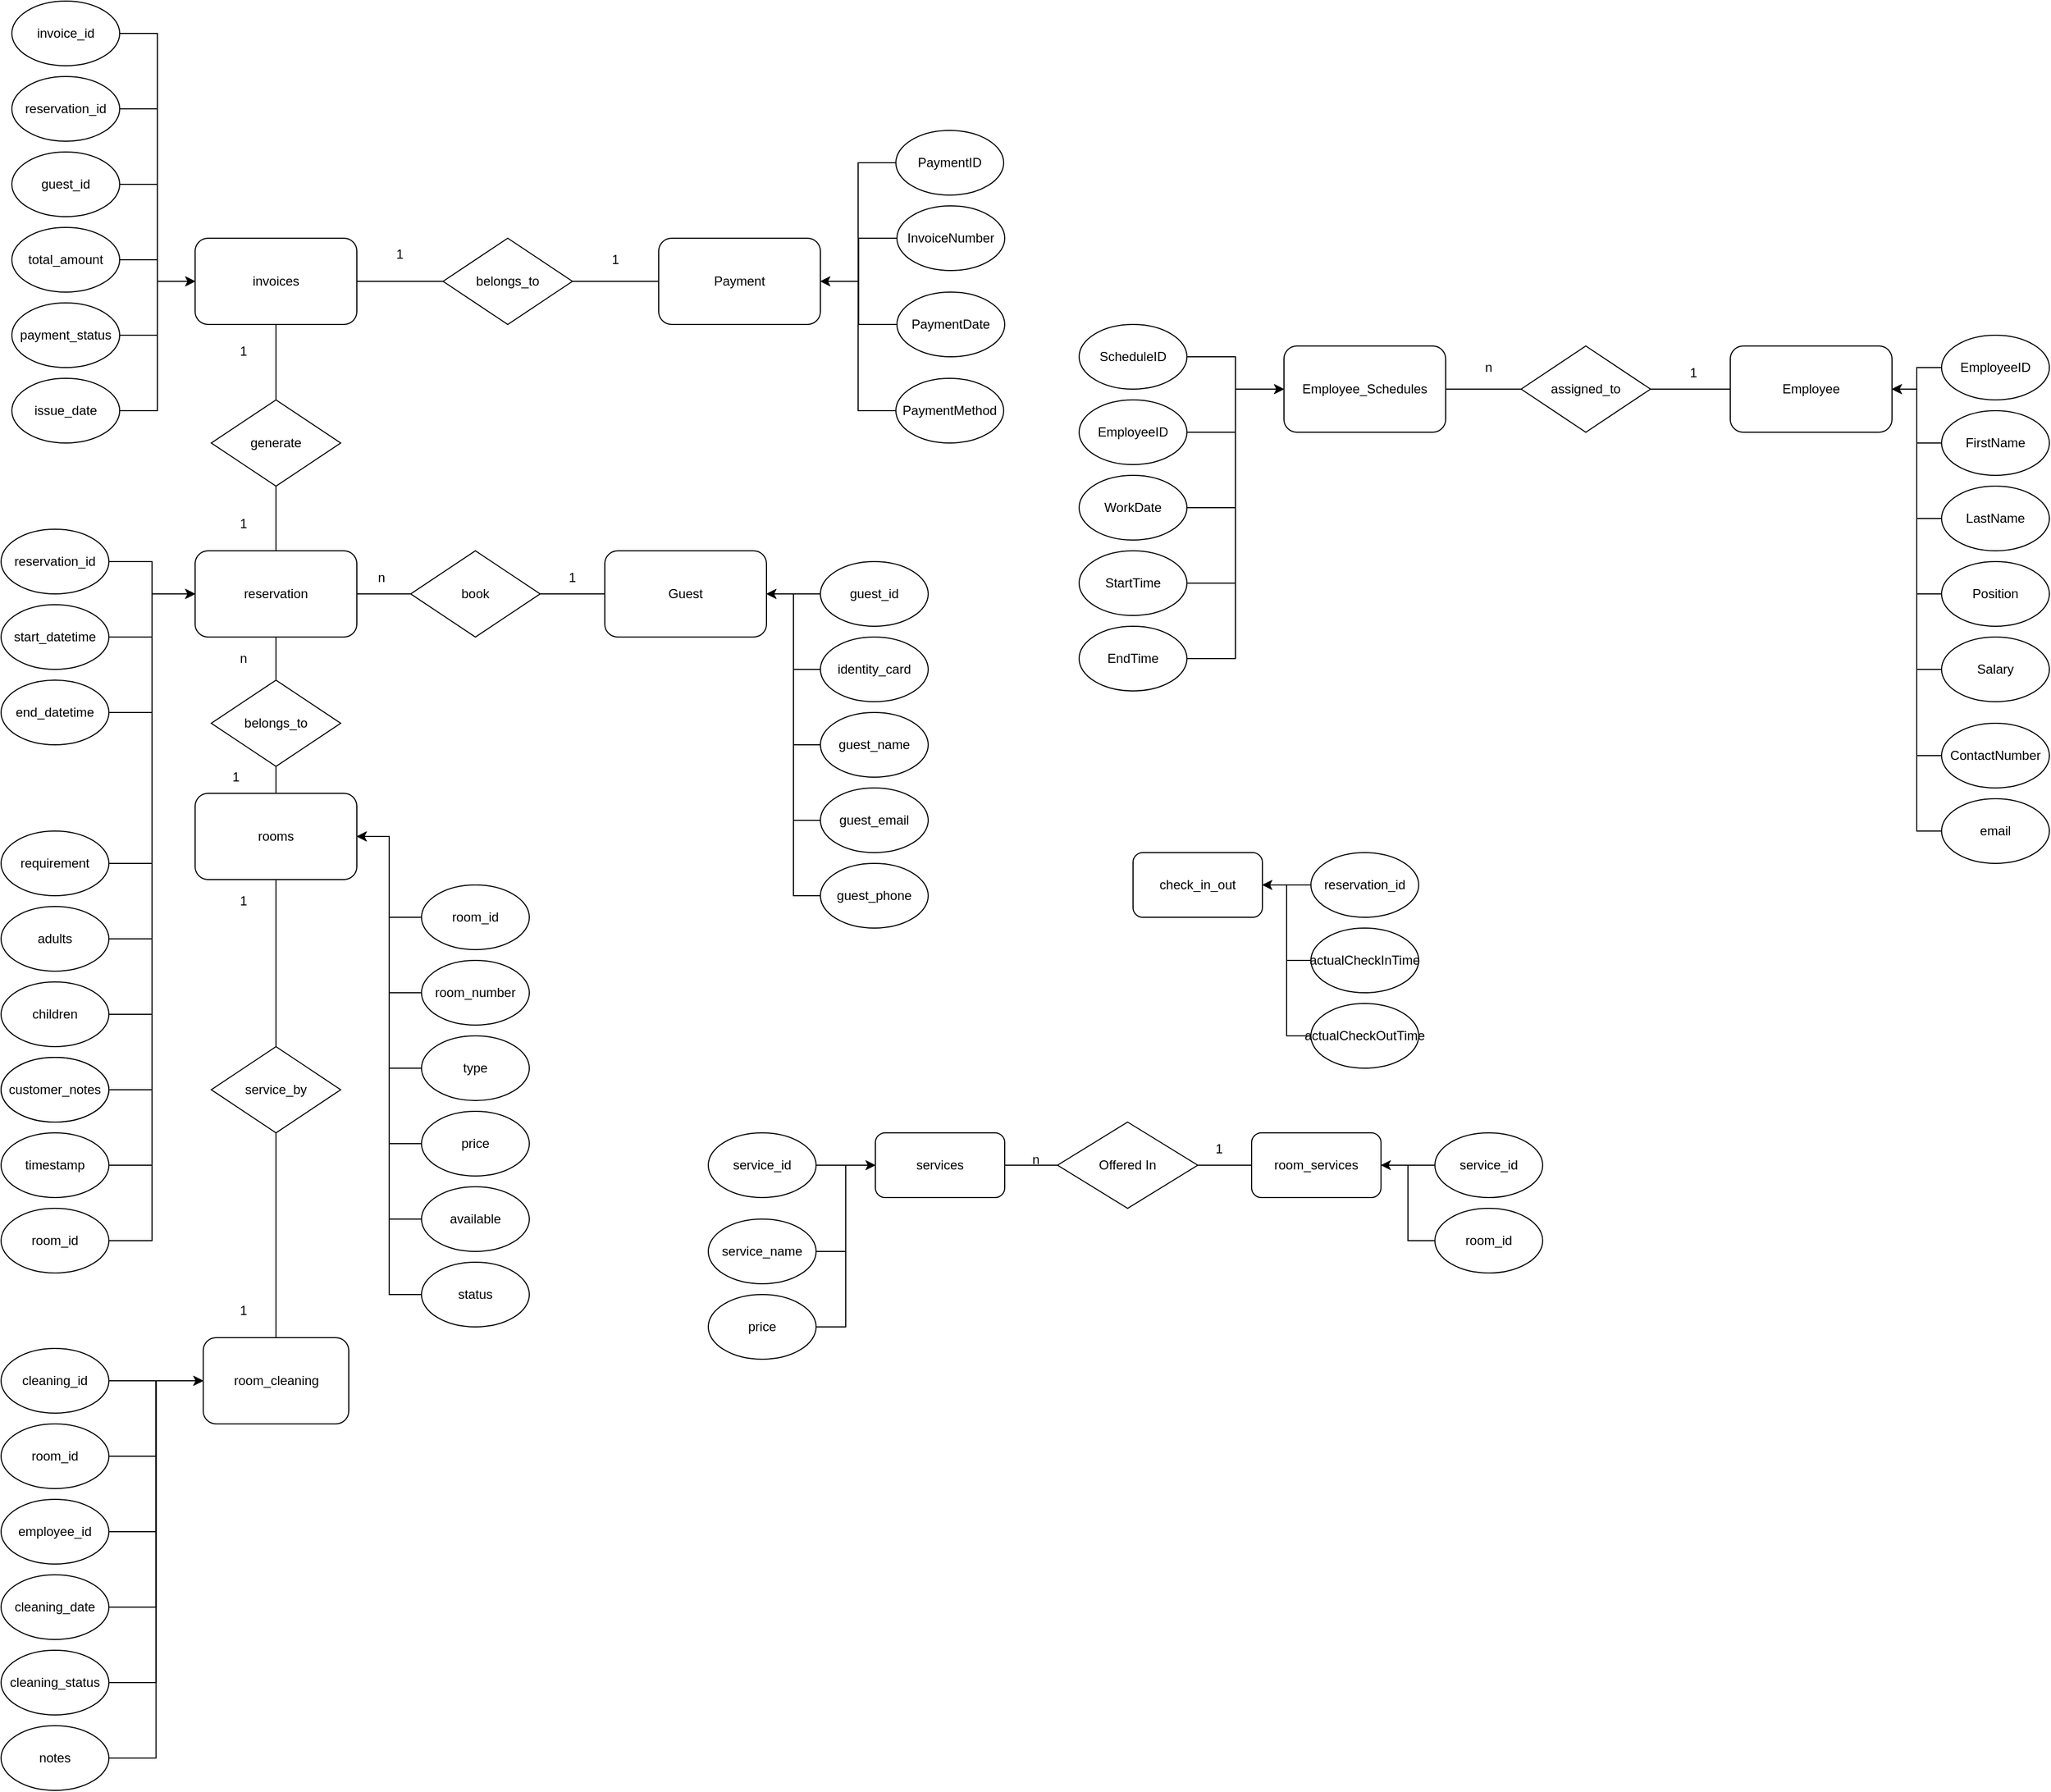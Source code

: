 <mxfile version="21.3.7" type="github">
  <diagram name="第 1 页" id="PDFTyF6WWpx5q8OWHohu">
    <mxGraphModel dx="1594" dy="1916" grid="1" gridSize="10" guides="1" tooltips="1" connect="1" arrows="1" fold="1" page="1" pageScale="1" pageWidth="827" pageHeight="1169" math="0" shadow="0">
      <root>
        <mxCell id="0" />
        <mxCell id="1" parent="0" />
        <mxCell id="RXHQ1XSv25AkQ3Qk1fcs-1" value="reservation" style="rounded=1;whiteSpace=wrap;html=1;" parent="1" vertex="1">
          <mxGeometry x="230" y="280" width="150" height="80" as="geometry" />
        </mxCell>
        <mxCell id="YuRVg5OCgSCOBWCLDBt9-1" style="edgeStyle=orthogonalEdgeStyle;rounded=0;orthogonalLoop=1;jettySize=auto;html=1;entryX=0;entryY=0.5;entryDx=0;entryDy=0;" parent="1" source="RXHQ1XSv25AkQ3Qk1fcs-2" target="RXHQ1XSv25AkQ3Qk1fcs-1" edge="1">
          <mxGeometry relative="1" as="geometry" />
        </mxCell>
        <mxCell id="RXHQ1XSv25AkQ3Qk1fcs-2" value="reservation_id" style="ellipse;whiteSpace=wrap;html=1;" parent="1" vertex="1">
          <mxGeometry x="50" y="260" width="100" height="60" as="geometry" />
        </mxCell>
        <mxCell id="YuRVg5OCgSCOBWCLDBt9-2" style="edgeStyle=orthogonalEdgeStyle;rounded=0;orthogonalLoop=1;jettySize=auto;html=1;entryX=0;entryY=0.5;entryDx=0;entryDy=0;" parent="1" source="RXHQ1XSv25AkQ3Qk1fcs-3" target="RXHQ1XSv25AkQ3Qk1fcs-1" edge="1">
          <mxGeometry relative="1" as="geometry" />
        </mxCell>
        <mxCell id="RXHQ1XSv25AkQ3Qk1fcs-3" value="start_datetime" style="ellipse;whiteSpace=wrap;html=1;" parent="1" vertex="1">
          <mxGeometry x="50" y="330" width="100" height="60" as="geometry" />
        </mxCell>
        <mxCell id="YuRVg5OCgSCOBWCLDBt9-3" style="edgeStyle=orthogonalEdgeStyle;rounded=0;orthogonalLoop=1;jettySize=auto;html=1;entryX=0;entryY=0.5;entryDx=0;entryDy=0;" parent="1" source="RXHQ1XSv25AkQ3Qk1fcs-4" target="RXHQ1XSv25AkQ3Qk1fcs-1" edge="1">
          <mxGeometry relative="1" as="geometry" />
        </mxCell>
        <mxCell id="RXHQ1XSv25AkQ3Qk1fcs-4" value="end_datetime" style="ellipse;whiteSpace=wrap;html=1;" parent="1" vertex="1">
          <mxGeometry x="50" y="400" width="100" height="60" as="geometry" />
        </mxCell>
        <mxCell id="YuRVg5OCgSCOBWCLDBt9-5" style="edgeStyle=orthogonalEdgeStyle;rounded=0;orthogonalLoop=1;jettySize=auto;html=1;entryX=0;entryY=0.5;entryDx=0;entryDy=0;" parent="1" source="RXHQ1XSv25AkQ3Qk1fcs-6" target="RXHQ1XSv25AkQ3Qk1fcs-1" edge="1">
          <mxGeometry relative="1" as="geometry" />
        </mxCell>
        <mxCell id="RXHQ1XSv25AkQ3Qk1fcs-6" value="requirement" style="ellipse;whiteSpace=wrap;html=1;" parent="1" vertex="1">
          <mxGeometry x="50" y="540" width="100" height="60" as="geometry" />
        </mxCell>
        <mxCell id="YuRVg5OCgSCOBWCLDBt9-6" style="edgeStyle=orthogonalEdgeStyle;rounded=0;orthogonalLoop=1;jettySize=auto;html=1;entryX=0;entryY=0.5;entryDx=0;entryDy=0;" parent="1" source="RXHQ1XSv25AkQ3Qk1fcs-7" target="RXHQ1XSv25AkQ3Qk1fcs-1" edge="1">
          <mxGeometry relative="1" as="geometry" />
        </mxCell>
        <mxCell id="RXHQ1XSv25AkQ3Qk1fcs-7" value="adults" style="ellipse;whiteSpace=wrap;html=1;" parent="1" vertex="1">
          <mxGeometry x="50" y="610" width="100" height="60" as="geometry" />
        </mxCell>
        <mxCell id="YuRVg5OCgSCOBWCLDBt9-7" style="edgeStyle=orthogonalEdgeStyle;rounded=0;orthogonalLoop=1;jettySize=auto;html=1;entryX=0;entryY=0.5;entryDx=0;entryDy=0;" parent="1" source="RXHQ1XSv25AkQ3Qk1fcs-8" target="RXHQ1XSv25AkQ3Qk1fcs-1" edge="1">
          <mxGeometry relative="1" as="geometry" />
        </mxCell>
        <mxCell id="RXHQ1XSv25AkQ3Qk1fcs-8" value="children" style="ellipse;whiteSpace=wrap;html=1;" parent="1" vertex="1">
          <mxGeometry x="50" y="680" width="100" height="60" as="geometry" />
        </mxCell>
        <mxCell id="RXHQ1XSv25AkQ3Qk1fcs-9" value="requests" style="ellipse;whiteSpace=wrap;html=1;" parent="1" vertex="1">
          <mxGeometry x="50" y="750" width="100" height="60" as="geometry" />
        </mxCell>
        <mxCell id="YuRVg5OCgSCOBWCLDBt9-8" style="edgeStyle=orthogonalEdgeStyle;rounded=0;orthogonalLoop=1;jettySize=auto;html=1;entryX=0;entryY=0.5;entryDx=0;entryDy=0;" parent="1" source="RXHQ1XSv25AkQ3Qk1fcs-10" target="RXHQ1XSv25AkQ3Qk1fcs-1" edge="1">
          <mxGeometry relative="1" as="geometry" />
        </mxCell>
        <mxCell id="RXHQ1XSv25AkQ3Qk1fcs-10" value="customer_notes" style="ellipse;whiteSpace=wrap;html=1;" parent="1" vertex="1">
          <mxGeometry x="50" y="750" width="100" height="60" as="geometry" />
        </mxCell>
        <mxCell id="YuRVg5OCgSCOBWCLDBt9-9" style="edgeStyle=orthogonalEdgeStyle;rounded=0;orthogonalLoop=1;jettySize=auto;html=1;entryX=0;entryY=0.5;entryDx=0;entryDy=0;" parent="1" source="RXHQ1XSv25AkQ3Qk1fcs-11" target="RXHQ1XSv25AkQ3Qk1fcs-1" edge="1">
          <mxGeometry relative="1" as="geometry" />
        </mxCell>
        <mxCell id="RXHQ1XSv25AkQ3Qk1fcs-11" value="timestamp" style="ellipse;whiteSpace=wrap;html=1;" parent="1" vertex="1">
          <mxGeometry x="50" y="820" width="100" height="60" as="geometry" />
        </mxCell>
        <mxCell id="YuRVg5OCgSCOBWCLDBt9-15" style="edgeStyle=orthogonalEdgeStyle;rounded=0;orthogonalLoop=1;jettySize=auto;html=1;entryX=1;entryY=0.5;entryDx=0;entryDy=0;" parent="1" source="RXHQ1XSv25AkQ3Qk1fcs-12" target="RXHQ1XSv25AkQ3Qk1fcs-35" edge="1">
          <mxGeometry relative="1" as="geometry" />
        </mxCell>
        <mxCell id="RXHQ1XSv25AkQ3Qk1fcs-12" value="identity_card" style="ellipse;whiteSpace=wrap;html=1;" parent="1" vertex="1">
          <mxGeometry x="810" y="360" width="100" height="60" as="geometry" />
        </mxCell>
        <mxCell id="RXHQ1XSv25AkQ3Qk1fcs-13" value="rooms" style="rounded=1;whiteSpace=wrap;html=1;" parent="1" vertex="1">
          <mxGeometry x="230" y="505" width="150" height="80" as="geometry" />
        </mxCell>
        <mxCell id="YuRVg5OCgSCOBWCLDBt9-25" style="edgeStyle=orthogonalEdgeStyle;rounded=0;orthogonalLoop=1;jettySize=auto;html=1;entryX=1;entryY=0.5;entryDx=0;entryDy=0;" parent="1" source="RXHQ1XSv25AkQ3Qk1fcs-15" target="RXHQ1XSv25AkQ3Qk1fcs-13" edge="1">
          <mxGeometry relative="1" as="geometry" />
        </mxCell>
        <mxCell id="RXHQ1XSv25AkQ3Qk1fcs-15" value="room_id" style="ellipse;whiteSpace=wrap;html=1;" parent="1" vertex="1">
          <mxGeometry x="440" y="590" width="100" height="60" as="geometry" />
        </mxCell>
        <mxCell id="YuRVg5OCgSCOBWCLDBt9-26" style="edgeStyle=orthogonalEdgeStyle;rounded=0;orthogonalLoop=1;jettySize=auto;html=1;entryX=1;entryY=0.5;entryDx=0;entryDy=0;" parent="1" source="RXHQ1XSv25AkQ3Qk1fcs-16" target="RXHQ1XSv25AkQ3Qk1fcs-13" edge="1">
          <mxGeometry relative="1" as="geometry" />
        </mxCell>
        <mxCell id="RXHQ1XSv25AkQ3Qk1fcs-16" value="room_number" style="ellipse;whiteSpace=wrap;html=1;" parent="1" vertex="1">
          <mxGeometry x="440" y="660" width="100" height="60" as="geometry" />
        </mxCell>
        <mxCell id="YuRVg5OCgSCOBWCLDBt9-27" style="edgeStyle=orthogonalEdgeStyle;rounded=0;orthogonalLoop=1;jettySize=auto;html=1;entryX=1;entryY=0.5;entryDx=0;entryDy=0;" parent="1" source="RXHQ1XSv25AkQ3Qk1fcs-17" target="RXHQ1XSv25AkQ3Qk1fcs-13" edge="1">
          <mxGeometry relative="1" as="geometry" />
        </mxCell>
        <mxCell id="RXHQ1XSv25AkQ3Qk1fcs-17" value="type" style="ellipse;whiteSpace=wrap;html=1;" parent="1" vertex="1">
          <mxGeometry x="440" y="730" width="100" height="60" as="geometry" />
        </mxCell>
        <mxCell id="YuRVg5OCgSCOBWCLDBt9-28" style="edgeStyle=orthogonalEdgeStyle;rounded=0;orthogonalLoop=1;jettySize=auto;html=1;entryX=1;entryY=0.5;entryDx=0;entryDy=0;" parent="1" source="RXHQ1XSv25AkQ3Qk1fcs-18" target="RXHQ1XSv25AkQ3Qk1fcs-13" edge="1">
          <mxGeometry relative="1" as="geometry" />
        </mxCell>
        <mxCell id="RXHQ1XSv25AkQ3Qk1fcs-18" value="price" style="ellipse;whiteSpace=wrap;html=1;" parent="1" vertex="1">
          <mxGeometry x="440" y="800" width="100" height="60" as="geometry" />
        </mxCell>
        <mxCell id="YuRVg5OCgSCOBWCLDBt9-29" style="edgeStyle=orthogonalEdgeStyle;rounded=0;orthogonalLoop=1;jettySize=auto;html=1;entryX=1;entryY=0.5;entryDx=0;entryDy=0;" parent="1" source="RXHQ1XSv25AkQ3Qk1fcs-19" target="RXHQ1XSv25AkQ3Qk1fcs-13" edge="1">
          <mxGeometry relative="1" as="geometry" />
        </mxCell>
        <mxCell id="RXHQ1XSv25AkQ3Qk1fcs-19" value="available" style="ellipse;whiteSpace=wrap;html=1;" parent="1" vertex="1">
          <mxGeometry x="440" y="870" width="100" height="60" as="geometry" />
        </mxCell>
        <mxCell id="YuRVg5OCgSCOBWCLDBt9-21" style="edgeStyle=orthogonalEdgeStyle;rounded=0;orthogonalLoop=1;jettySize=auto;html=1;entryX=1;entryY=0.5;entryDx=0;entryDy=0;" parent="1" source="RXHQ1XSv25AkQ3Qk1fcs-21" target="RXHQ1XSv25AkQ3Qk1fcs-35" edge="1">
          <mxGeometry relative="1" as="geometry" />
        </mxCell>
        <mxCell id="RXHQ1XSv25AkQ3Qk1fcs-21" value="guest_email" style="ellipse;whiteSpace=wrap;html=1;" parent="1" vertex="1">
          <mxGeometry x="810" y="500" width="100" height="60" as="geometry" />
        </mxCell>
        <mxCell id="YuRVg5OCgSCOBWCLDBt9-22" style="edgeStyle=orthogonalEdgeStyle;rounded=0;orthogonalLoop=1;jettySize=auto;html=1;entryX=1;entryY=0.5;entryDx=0;entryDy=0;" parent="1" source="RXHQ1XSv25AkQ3Qk1fcs-23" target="RXHQ1XSv25AkQ3Qk1fcs-35" edge="1">
          <mxGeometry relative="1" as="geometry" />
        </mxCell>
        <mxCell id="RXHQ1XSv25AkQ3Qk1fcs-23" value="guest_phone" style="ellipse;whiteSpace=wrap;html=1;" parent="1" vertex="1">
          <mxGeometry x="810" y="570" width="100" height="60" as="geometry" />
        </mxCell>
        <mxCell id="RXHQ1XSv25AkQ3Qk1fcs-24" value="invoices" style="rounded=1;whiteSpace=wrap;html=1;" parent="1" vertex="1">
          <mxGeometry x="230" y="-10" width="150" height="80" as="geometry" />
        </mxCell>
        <mxCell id="wKvJtehbNYMBdX50lIKt-2" style="edgeStyle=orthogonalEdgeStyle;rounded=0;orthogonalLoop=1;jettySize=auto;html=1;entryX=0;entryY=0.5;entryDx=0;entryDy=0;" edge="1" parent="1" source="RXHQ1XSv25AkQ3Qk1fcs-25" target="RXHQ1XSv25AkQ3Qk1fcs-24">
          <mxGeometry relative="1" as="geometry" />
        </mxCell>
        <mxCell id="RXHQ1XSv25AkQ3Qk1fcs-25" value="invoice_id" style="ellipse;whiteSpace=wrap;html=1;" parent="1" vertex="1">
          <mxGeometry x="60" y="-230" width="100" height="60" as="geometry" />
        </mxCell>
        <mxCell id="wKvJtehbNYMBdX50lIKt-3" style="edgeStyle=orthogonalEdgeStyle;rounded=0;orthogonalLoop=1;jettySize=auto;html=1;entryX=0;entryY=0.5;entryDx=0;entryDy=0;" edge="1" parent="1" source="RXHQ1XSv25AkQ3Qk1fcs-26" target="RXHQ1XSv25AkQ3Qk1fcs-24">
          <mxGeometry relative="1" as="geometry" />
        </mxCell>
        <mxCell id="RXHQ1XSv25AkQ3Qk1fcs-26" value="reservation_id" style="ellipse;whiteSpace=wrap;html=1;" parent="1" vertex="1">
          <mxGeometry x="60" y="-160" width="100" height="60" as="geometry" />
        </mxCell>
        <mxCell id="wKvJtehbNYMBdX50lIKt-4" style="edgeStyle=orthogonalEdgeStyle;rounded=0;orthogonalLoop=1;jettySize=auto;html=1;entryX=0;entryY=0.5;entryDx=0;entryDy=0;" edge="1" parent="1" source="RXHQ1XSv25AkQ3Qk1fcs-27" target="RXHQ1XSv25AkQ3Qk1fcs-24">
          <mxGeometry relative="1" as="geometry" />
        </mxCell>
        <mxCell id="RXHQ1XSv25AkQ3Qk1fcs-27" value="guest_id" style="ellipse;whiteSpace=wrap;html=1;" parent="1" vertex="1">
          <mxGeometry x="60" y="-90" width="100" height="60" as="geometry" />
        </mxCell>
        <mxCell id="wKvJtehbNYMBdX50lIKt-5" style="edgeStyle=orthogonalEdgeStyle;rounded=0;orthogonalLoop=1;jettySize=auto;html=1;entryX=0;entryY=0.5;entryDx=0;entryDy=0;" edge="1" parent="1" source="RXHQ1XSv25AkQ3Qk1fcs-28" target="RXHQ1XSv25AkQ3Qk1fcs-24">
          <mxGeometry relative="1" as="geometry" />
        </mxCell>
        <mxCell id="RXHQ1XSv25AkQ3Qk1fcs-28" value="total_amount" style="ellipse;whiteSpace=wrap;html=1;" parent="1" vertex="1">
          <mxGeometry x="60" y="-20" width="100" height="60" as="geometry" />
        </mxCell>
        <mxCell id="wKvJtehbNYMBdX50lIKt-6" style="edgeStyle=orthogonalEdgeStyle;rounded=0;orthogonalLoop=1;jettySize=auto;html=1;entryX=0;entryY=0.5;entryDx=0;entryDy=0;" edge="1" parent="1" source="RXHQ1XSv25AkQ3Qk1fcs-29" target="RXHQ1XSv25AkQ3Qk1fcs-24">
          <mxGeometry relative="1" as="geometry" />
        </mxCell>
        <mxCell id="RXHQ1XSv25AkQ3Qk1fcs-29" value="payment_status" style="ellipse;whiteSpace=wrap;html=1;" parent="1" vertex="1">
          <mxGeometry x="60" y="50" width="100" height="60" as="geometry" />
        </mxCell>
        <mxCell id="wKvJtehbNYMBdX50lIKt-7" style="edgeStyle=orthogonalEdgeStyle;rounded=0;orthogonalLoop=1;jettySize=auto;html=1;entryX=0;entryY=0.5;entryDx=0;entryDy=0;" edge="1" parent="1" source="RXHQ1XSv25AkQ3Qk1fcs-30" target="RXHQ1XSv25AkQ3Qk1fcs-24">
          <mxGeometry relative="1" as="geometry" />
        </mxCell>
        <mxCell id="RXHQ1XSv25AkQ3Qk1fcs-30" value="issue_date" style="ellipse;whiteSpace=wrap;html=1;" parent="1" vertex="1">
          <mxGeometry x="60" y="120" width="100" height="60" as="geometry" />
        </mxCell>
        <mxCell id="RXHQ1XSv25AkQ3Qk1fcs-31" value="Employee_Schedules" style="rounded=1;whiteSpace=wrap;html=1;" parent="1" vertex="1">
          <mxGeometry x="1240" y="90" width="150" height="80" as="geometry" />
        </mxCell>
        <mxCell id="RXHQ1XSv25AkQ3Qk1fcs-33" value="Employee" style="rounded=1;whiteSpace=wrap;html=1;" parent="1" vertex="1">
          <mxGeometry x="1654" y="90" width="150" height="80" as="geometry" />
        </mxCell>
        <mxCell id="RXHQ1XSv25AkQ3Qk1fcs-34" value="Payment" style="rounded=1;whiteSpace=wrap;html=1;" parent="1" vertex="1">
          <mxGeometry x="660" y="-10" width="150" height="80" as="geometry" />
        </mxCell>
        <mxCell id="RXHQ1XSv25AkQ3Qk1fcs-35" value="Guest" style="rounded=1;whiteSpace=wrap;html=1;" parent="1" vertex="1">
          <mxGeometry x="610" y="280" width="150" height="80" as="geometry" />
        </mxCell>
        <mxCell id="wKvJtehbNYMBdX50lIKt-18" style="edgeStyle=orthogonalEdgeStyle;rounded=0;orthogonalLoop=1;jettySize=auto;html=1;" edge="1" parent="1" source="RXHQ1XSv25AkQ3Qk1fcs-36" target="RXHQ1XSv25AkQ3Qk1fcs-31">
          <mxGeometry relative="1" as="geometry" />
        </mxCell>
        <mxCell id="RXHQ1XSv25AkQ3Qk1fcs-36" value="ScheduleID" style="ellipse;whiteSpace=wrap;html=1;" parent="1" vertex="1">
          <mxGeometry x="1050" y="70" width="100" height="60" as="geometry" />
        </mxCell>
        <mxCell id="wKvJtehbNYMBdX50lIKt-19" style="edgeStyle=orthogonalEdgeStyle;rounded=0;orthogonalLoop=1;jettySize=auto;html=1;entryX=0;entryY=0.5;entryDx=0;entryDy=0;" edge="1" parent="1" source="RXHQ1XSv25AkQ3Qk1fcs-37" target="RXHQ1XSv25AkQ3Qk1fcs-31">
          <mxGeometry relative="1" as="geometry" />
        </mxCell>
        <mxCell id="RXHQ1XSv25AkQ3Qk1fcs-37" value="EmployeeID " style="ellipse;whiteSpace=wrap;html=1;" parent="1" vertex="1">
          <mxGeometry x="1050" y="140" width="100" height="60" as="geometry" />
        </mxCell>
        <mxCell id="wKvJtehbNYMBdX50lIKt-20" style="edgeStyle=orthogonalEdgeStyle;rounded=0;orthogonalLoop=1;jettySize=auto;html=1;entryX=0;entryY=0.5;entryDx=0;entryDy=0;" edge="1" parent="1" source="RXHQ1XSv25AkQ3Qk1fcs-38" target="RXHQ1XSv25AkQ3Qk1fcs-31">
          <mxGeometry relative="1" as="geometry">
            <mxPoint x="1220" y="90" as="targetPoint" />
          </mxGeometry>
        </mxCell>
        <mxCell id="RXHQ1XSv25AkQ3Qk1fcs-38" value="WorkDate" style="ellipse;whiteSpace=wrap;html=1;" parent="1" vertex="1">
          <mxGeometry x="1050" y="210" width="100" height="60" as="geometry" />
        </mxCell>
        <mxCell id="wKvJtehbNYMBdX50lIKt-21" style="edgeStyle=orthogonalEdgeStyle;rounded=0;orthogonalLoop=1;jettySize=auto;html=1;entryX=0;entryY=0.5;entryDx=0;entryDy=0;" edge="1" parent="1" source="RXHQ1XSv25AkQ3Qk1fcs-39" target="RXHQ1XSv25AkQ3Qk1fcs-31">
          <mxGeometry relative="1" as="geometry" />
        </mxCell>
        <mxCell id="RXHQ1XSv25AkQ3Qk1fcs-39" value="StartTime" style="ellipse;whiteSpace=wrap;html=1;" parent="1" vertex="1">
          <mxGeometry x="1050" y="280" width="100" height="60" as="geometry" />
        </mxCell>
        <mxCell id="wKvJtehbNYMBdX50lIKt-23" style="edgeStyle=orthogonalEdgeStyle;rounded=0;orthogonalLoop=1;jettySize=auto;html=1;entryX=0;entryY=0.5;entryDx=0;entryDy=0;" edge="1" parent="1" source="RXHQ1XSv25AkQ3Qk1fcs-40" target="RXHQ1XSv25AkQ3Qk1fcs-31">
          <mxGeometry relative="1" as="geometry" />
        </mxCell>
        <mxCell id="RXHQ1XSv25AkQ3Qk1fcs-40" value="EndTime" style="ellipse;whiteSpace=wrap;html=1;" parent="1" vertex="1">
          <mxGeometry x="1050" y="350" width="100" height="60" as="geometry" />
        </mxCell>
        <mxCell id="wKvJtehbNYMBdX50lIKt-24" style="edgeStyle=orthogonalEdgeStyle;rounded=0;orthogonalLoop=1;jettySize=auto;html=1;entryX=1;entryY=0.5;entryDx=0;entryDy=0;" edge="1" parent="1" source="RXHQ1XSv25AkQ3Qk1fcs-41" target="RXHQ1XSv25AkQ3Qk1fcs-33">
          <mxGeometry relative="1" as="geometry" />
        </mxCell>
        <mxCell id="RXHQ1XSv25AkQ3Qk1fcs-41" value="EmployeeID " style="ellipse;whiteSpace=wrap;html=1;" parent="1" vertex="1">
          <mxGeometry x="1850" y="80" width="100" height="60" as="geometry" />
        </mxCell>
        <mxCell id="wKvJtehbNYMBdX50lIKt-25" style="edgeStyle=orthogonalEdgeStyle;rounded=0;orthogonalLoop=1;jettySize=auto;html=1;entryX=1;entryY=0.5;entryDx=0;entryDy=0;" edge="1" parent="1" source="RXHQ1XSv25AkQ3Qk1fcs-42" target="RXHQ1XSv25AkQ3Qk1fcs-33">
          <mxGeometry relative="1" as="geometry" />
        </mxCell>
        <mxCell id="RXHQ1XSv25AkQ3Qk1fcs-42" value="FirstName" style="ellipse;whiteSpace=wrap;html=1;" parent="1" vertex="1">
          <mxGeometry x="1850" y="150" width="100" height="60" as="geometry" />
        </mxCell>
        <mxCell id="wKvJtehbNYMBdX50lIKt-27" style="edgeStyle=orthogonalEdgeStyle;rounded=0;orthogonalLoop=1;jettySize=auto;html=1;entryX=1;entryY=0.5;entryDx=0;entryDy=0;" edge="1" parent="1" source="RXHQ1XSv25AkQ3Qk1fcs-43" target="RXHQ1XSv25AkQ3Qk1fcs-33">
          <mxGeometry relative="1" as="geometry" />
        </mxCell>
        <mxCell id="RXHQ1XSv25AkQ3Qk1fcs-43" value="Position" style="ellipse;whiteSpace=wrap;html=1;" parent="1" vertex="1">
          <mxGeometry x="1850" y="290" width="100" height="60" as="geometry" />
        </mxCell>
        <mxCell id="wKvJtehbNYMBdX50lIKt-26" style="edgeStyle=orthogonalEdgeStyle;rounded=0;orthogonalLoop=1;jettySize=auto;html=1;entryX=1;entryY=0.5;entryDx=0;entryDy=0;" edge="1" parent="1" source="RXHQ1XSv25AkQ3Qk1fcs-44" target="RXHQ1XSv25AkQ3Qk1fcs-33">
          <mxGeometry relative="1" as="geometry" />
        </mxCell>
        <mxCell id="RXHQ1XSv25AkQ3Qk1fcs-44" value="LastName " style="ellipse;whiteSpace=wrap;html=1;" parent="1" vertex="1">
          <mxGeometry x="1850" y="220" width="100" height="60" as="geometry" />
        </mxCell>
        <mxCell id="wKvJtehbNYMBdX50lIKt-28" style="edgeStyle=orthogonalEdgeStyle;rounded=0;orthogonalLoop=1;jettySize=auto;html=1;entryX=1;entryY=0.5;entryDx=0;entryDy=0;" edge="1" parent="1" source="RXHQ1XSv25AkQ3Qk1fcs-46" target="RXHQ1XSv25AkQ3Qk1fcs-33">
          <mxGeometry relative="1" as="geometry" />
        </mxCell>
        <mxCell id="RXHQ1XSv25AkQ3Qk1fcs-46" value="Salary" style="ellipse;whiteSpace=wrap;html=1;" parent="1" vertex="1">
          <mxGeometry x="1850" y="360" width="100" height="60" as="geometry" />
        </mxCell>
        <mxCell id="wKvJtehbNYMBdX50lIKt-29" style="edgeStyle=orthogonalEdgeStyle;rounded=0;orthogonalLoop=1;jettySize=auto;html=1;entryX=1;entryY=0.5;entryDx=0;entryDy=0;" edge="1" parent="1" source="RXHQ1XSv25AkQ3Qk1fcs-47" target="RXHQ1XSv25AkQ3Qk1fcs-33">
          <mxGeometry relative="1" as="geometry" />
        </mxCell>
        <mxCell id="RXHQ1XSv25AkQ3Qk1fcs-47" value="ContactNumber" style="ellipse;whiteSpace=wrap;html=1;" parent="1" vertex="1">
          <mxGeometry x="1850" y="440" width="100" height="60" as="geometry" />
        </mxCell>
        <mxCell id="wKvJtehbNYMBdX50lIKt-30" style="edgeStyle=orthogonalEdgeStyle;rounded=0;orthogonalLoop=1;jettySize=auto;html=1;entryX=1;entryY=0.5;entryDx=0;entryDy=0;" edge="1" parent="1" source="RXHQ1XSv25AkQ3Qk1fcs-48" target="RXHQ1XSv25AkQ3Qk1fcs-33">
          <mxGeometry relative="1" as="geometry" />
        </mxCell>
        <mxCell id="RXHQ1XSv25AkQ3Qk1fcs-48" value="email" style="ellipse;whiteSpace=wrap;html=1;" parent="1" vertex="1">
          <mxGeometry x="1850" y="510" width="100" height="60" as="geometry" />
        </mxCell>
        <mxCell id="wKvJtehbNYMBdX50lIKt-8" style="edgeStyle=orthogonalEdgeStyle;rounded=0;orthogonalLoop=1;jettySize=auto;html=1;entryX=1;entryY=0.5;entryDx=0;entryDy=0;" edge="1" parent="1" source="RXHQ1XSv25AkQ3Qk1fcs-49" target="RXHQ1XSv25AkQ3Qk1fcs-34">
          <mxGeometry relative="1" as="geometry" />
        </mxCell>
        <mxCell id="RXHQ1XSv25AkQ3Qk1fcs-49" value="PaymentID" style="ellipse;whiteSpace=wrap;html=1;" parent="1" vertex="1">
          <mxGeometry x="880" y="-110" width="100" height="60" as="geometry" />
        </mxCell>
        <mxCell id="wKvJtehbNYMBdX50lIKt-9" style="edgeStyle=orthogonalEdgeStyle;rounded=0;orthogonalLoop=1;jettySize=auto;html=1;entryX=1;entryY=0.5;entryDx=0;entryDy=0;" edge="1" parent="1" source="RXHQ1XSv25AkQ3Qk1fcs-50" target="RXHQ1XSv25AkQ3Qk1fcs-34">
          <mxGeometry relative="1" as="geometry" />
        </mxCell>
        <mxCell id="RXHQ1XSv25AkQ3Qk1fcs-50" value="InvoiceNumber " style="ellipse;whiteSpace=wrap;html=1;" parent="1" vertex="1">
          <mxGeometry x="881" y="-40" width="100" height="60" as="geometry" />
        </mxCell>
        <mxCell id="wKvJtehbNYMBdX50lIKt-10" style="edgeStyle=orthogonalEdgeStyle;rounded=0;orthogonalLoop=1;jettySize=auto;html=1;entryX=1;entryY=0.5;entryDx=0;entryDy=0;" edge="1" parent="1" source="RXHQ1XSv25AkQ3Qk1fcs-51" target="RXHQ1XSv25AkQ3Qk1fcs-34">
          <mxGeometry relative="1" as="geometry" />
        </mxCell>
        <mxCell id="RXHQ1XSv25AkQ3Qk1fcs-51" value="PaymentDate " style="ellipse;whiteSpace=wrap;html=1;" parent="1" vertex="1">
          <mxGeometry x="881" y="40" width="100" height="60" as="geometry" />
        </mxCell>
        <mxCell id="wKvJtehbNYMBdX50lIKt-11" style="edgeStyle=orthogonalEdgeStyle;rounded=0;orthogonalLoop=1;jettySize=auto;html=1;entryX=1;entryY=0.5;entryDx=0;entryDy=0;" edge="1" parent="1" source="RXHQ1XSv25AkQ3Qk1fcs-52" target="RXHQ1XSv25AkQ3Qk1fcs-34">
          <mxGeometry relative="1" as="geometry" />
        </mxCell>
        <mxCell id="RXHQ1XSv25AkQ3Qk1fcs-52" value="PaymentMethod" style="ellipse;whiteSpace=wrap;html=1;" parent="1" vertex="1">
          <mxGeometry x="880" y="120" width="100" height="60" as="geometry" />
        </mxCell>
        <mxCell id="YuRVg5OCgSCOBWCLDBt9-11" value="book" style="rhombus;whiteSpace=wrap;html=1;" parent="1" vertex="1">
          <mxGeometry x="430" y="280" width="120" height="80" as="geometry" />
        </mxCell>
        <mxCell id="YuRVg5OCgSCOBWCLDBt9-13" value="" style="endArrow=none;html=1;rounded=0;exitX=1;exitY=0.5;exitDx=0;exitDy=0;" parent="1" source="RXHQ1XSv25AkQ3Qk1fcs-1" edge="1">
          <mxGeometry width="50" height="50" relative="1" as="geometry">
            <mxPoint x="320" y="300" as="sourcePoint" />
            <mxPoint x="430" y="320" as="targetPoint" />
          </mxGeometry>
        </mxCell>
        <mxCell id="YuRVg5OCgSCOBWCLDBt9-14" value="" style="endArrow=none;html=1;rounded=0;exitX=1;exitY=0.5;exitDx=0;exitDy=0;entryX=0;entryY=0.5;entryDx=0;entryDy=0;" parent="1" source="YuRVg5OCgSCOBWCLDBt9-11" target="RXHQ1XSv25AkQ3Qk1fcs-35" edge="1">
          <mxGeometry width="50" height="50" relative="1" as="geometry">
            <mxPoint x="390" y="330" as="sourcePoint" />
            <mxPoint x="440" y="330" as="targetPoint" />
          </mxGeometry>
        </mxCell>
        <mxCell id="YuRVg5OCgSCOBWCLDBt9-19" style="edgeStyle=orthogonalEdgeStyle;rounded=0;orthogonalLoop=1;jettySize=auto;html=1;entryX=1;entryY=0.5;entryDx=0;entryDy=0;" parent="1" source="YuRVg5OCgSCOBWCLDBt9-16" target="RXHQ1XSv25AkQ3Qk1fcs-35" edge="1">
          <mxGeometry relative="1" as="geometry">
            <mxPoint x="800" y="325" as="targetPoint" />
          </mxGeometry>
        </mxCell>
        <mxCell id="YuRVg5OCgSCOBWCLDBt9-16" value="guest_id" style="ellipse;whiteSpace=wrap;html=1;" parent="1" vertex="1">
          <mxGeometry x="810" y="290" width="100" height="60" as="geometry" />
        </mxCell>
        <mxCell id="YuRVg5OCgSCOBWCLDBt9-20" style="edgeStyle=orthogonalEdgeStyle;rounded=0;orthogonalLoop=1;jettySize=auto;html=1;entryX=1;entryY=0.5;entryDx=0;entryDy=0;" parent="1" source="YuRVg5OCgSCOBWCLDBt9-17" target="RXHQ1XSv25AkQ3Qk1fcs-35" edge="1">
          <mxGeometry relative="1" as="geometry" />
        </mxCell>
        <mxCell id="YuRVg5OCgSCOBWCLDBt9-17" value="guest_name" style="ellipse;whiteSpace=wrap;html=1;" parent="1" vertex="1">
          <mxGeometry x="810" y="430" width="100" height="60" as="geometry" />
        </mxCell>
        <mxCell id="YuRVg5OCgSCOBWCLDBt9-24" style="edgeStyle=orthogonalEdgeStyle;rounded=0;orthogonalLoop=1;jettySize=auto;html=1;entryX=0;entryY=0.5;entryDx=0;entryDy=0;" parent="1" source="YuRVg5OCgSCOBWCLDBt9-23" target="RXHQ1XSv25AkQ3Qk1fcs-1" edge="1">
          <mxGeometry relative="1" as="geometry" />
        </mxCell>
        <mxCell id="YuRVg5OCgSCOBWCLDBt9-23" value="room_id" style="ellipse;whiteSpace=wrap;html=1;" parent="1" vertex="1">
          <mxGeometry x="50" y="890" width="100" height="60" as="geometry" />
        </mxCell>
        <mxCell id="YuRVg5OCgSCOBWCLDBt9-30" value="belongs_to" style="rhombus;whiteSpace=wrap;html=1;" parent="1" vertex="1">
          <mxGeometry x="245" y="400" width="120" height="80" as="geometry" />
        </mxCell>
        <mxCell id="YuRVg5OCgSCOBWCLDBt9-31" value="" style="endArrow=none;html=1;rounded=0;exitX=0.5;exitY=1;exitDx=0;exitDy=0;entryX=0.5;entryY=0;entryDx=0;entryDy=0;" parent="1" source="RXHQ1XSv25AkQ3Qk1fcs-1" target="YuRVg5OCgSCOBWCLDBt9-30" edge="1">
          <mxGeometry width="50" height="50" relative="1" as="geometry">
            <mxPoint x="390" y="330" as="sourcePoint" />
            <mxPoint x="440" y="330" as="targetPoint" />
          </mxGeometry>
        </mxCell>
        <mxCell id="YuRVg5OCgSCOBWCLDBt9-32" value="" style="endArrow=none;html=1;rounded=0;exitX=0.5;exitY=1;exitDx=0;exitDy=0;entryX=0.5;entryY=0;entryDx=0;entryDy=0;" parent="1" source="YuRVg5OCgSCOBWCLDBt9-30" target="RXHQ1XSv25AkQ3Qk1fcs-13" edge="1">
          <mxGeometry width="50" height="50" relative="1" as="geometry">
            <mxPoint x="315" y="370" as="sourcePoint" />
            <mxPoint x="315" y="410" as="targetPoint" />
          </mxGeometry>
        </mxCell>
        <mxCell id="wKvJtehbNYMBdX50lIKt-12" value="" style="endArrow=none;html=1;rounded=0;exitX=1;exitY=0.5;exitDx=0;exitDy=0;" edge="1" parent="1" source="RXHQ1XSv25AkQ3Qk1fcs-24">
          <mxGeometry width="50" height="50" relative="1" as="geometry">
            <mxPoint x="390" y="330" as="sourcePoint" />
            <mxPoint x="460" y="30" as="targetPoint" />
          </mxGeometry>
        </mxCell>
        <mxCell id="wKvJtehbNYMBdX50lIKt-13" value="belongs_to" style="rhombus;whiteSpace=wrap;html=1;" vertex="1" parent="1">
          <mxGeometry x="460" y="-10" width="120" height="80" as="geometry" />
        </mxCell>
        <mxCell id="wKvJtehbNYMBdX50lIKt-14" value="" style="endArrow=none;html=1;rounded=0;exitX=0;exitY=0.5;exitDx=0;exitDy=0;entryX=1;entryY=0.5;entryDx=0;entryDy=0;" edge="1" parent="1" source="RXHQ1XSv25AkQ3Qk1fcs-34" target="wKvJtehbNYMBdX50lIKt-13">
          <mxGeometry width="50" height="50" relative="1" as="geometry">
            <mxPoint x="390" y="40" as="sourcePoint" />
            <mxPoint x="470" y="40" as="targetPoint" />
          </mxGeometry>
        </mxCell>
        <mxCell id="wKvJtehbNYMBdX50lIKt-15" value="generate" style="rhombus;whiteSpace=wrap;html=1;" vertex="1" parent="1">
          <mxGeometry x="245" y="140" width="120" height="80" as="geometry" />
        </mxCell>
        <mxCell id="wKvJtehbNYMBdX50lIKt-16" value="" style="endArrow=none;html=1;rounded=0;exitX=0.5;exitY=1;exitDx=0;exitDy=0;entryX=0.5;entryY=0;entryDx=0;entryDy=0;" edge="1" parent="1" source="wKvJtehbNYMBdX50lIKt-15" target="RXHQ1XSv25AkQ3Qk1fcs-1">
          <mxGeometry width="50" height="50" relative="1" as="geometry">
            <mxPoint x="390" y="40" as="sourcePoint" />
            <mxPoint x="470" y="40" as="targetPoint" />
          </mxGeometry>
        </mxCell>
        <mxCell id="wKvJtehbNYMBdX50lIKt-17" value="" style="endArrow=none;html=1;rounded=0;exitX=0.5;exitY=0;exitDx=0;exitDy=0;entryX=0.5;entryY=1;entryDx=0;entryDy=0;" edge="1" parent="1" source="wKvJtehbNYMBdX50lIKt-15" target="RXHQ1XSv25AkQ3Qk1fcs-24">
          <mxGeometry width="50" height="50" relative="1" as="geometry">
            <mxPoint x="315" y="230" as="sourcePoint" />
            <mxPoint x="315" y="290" as="targetPoint" />
          </mxGeometry>
        </mxCell>
        <mxCell id="wKvJtehbNYMBdX50lIKt-31" value="assigned_to" style="rhombus;whiteSpace=wrap;html=1;" vertex="1" parent="1">
          <mxGeometry x="1460" y="90" width="120" height="80" as="geometry" />
        </mxCell>
        <mxCell id="wKvJtehbNYMBdX50lIKt-34" value="" style="endArrow=none;html=1;rounded=0;exitX=1;exitY=0.5;exitDx=0;exitDy=0;entryX=0;entryY=0.5;entryDx=0;entryDy=0;" edge="1" parent="1" source="RXHQ1XSv25AkQ3Qk1fcs-31" target="wKvJtehbNYMBdX50lIKt-31">
          <mxGeometry width="50" height="50" relative="1" as="geometry">
            <mxPoint x="1460" y="220" as="sourcePoint" />
            <mxPoint x="1510" y="170" as="targetPoint" />
          </mxGeometry>
        </mxCell>
        <mxCell id="wKvJtehbNYMBdX50lIKt-36" value="" style="endArrow=none;html=1;rounded=0;exitX=1;exitY=0.5;exitDx=0;exitDy=0;entryX=0;entryY=0.5;entryDx=0;entryDy=0;" edge="1" parent="1" source="wKvJtehbNYMBdX50lIKt-31" target="RXHQ1XSv25AkQ3Qk1fcs-33">
          <mxGeometry width="50" height="50" relative="1" as="geometry">
            <mxPoint x="1460" y="310" as="sourcePoint" />
            <mxPoint x="1510" y="260" as="targetPoint" />
          </mxGeometry>
        </mxCell>
        <mxCell id="wKvJtehbNYMBdX50lIKt-37" value="services" style="rounded=1;whiteSpace=wrap;html=1;" vertex="1" parent="1">
          <mxGeometry x="861" y="820" width="120" height="60" as="geometry" />
        </mxCell>
        <mxCell id="wKvJtehbNYMBdX50lIKt-42" style="edgeStyle=orthogonalEdgeStyle;rounded=0;orthogonalLoop=1;jettySize=auto;html=1;" edge="1" parent="1" source="wKvJtehbNYMBdX50lIKt-38" target="wKvJtehbNYMBdX50lIKt-37">
          <mxGeometry relative="1" as="geometry" />
        </mxCell>
        <mxCell id="wKvJtehbNYMBdX50lIKt-38" value="service_id" style="ellipse;whiteSpace=wrap;html=1;" vertex="1" parent="1">
          <mxGeometry x="706" y="820" width="100" height="60" as="geometry" />
        </mxCell>
        <mxCell id="wKvJtehbNYMBdX50lIKt-43" style="edgeStyle=orthogonalEdgeStyle;rounded=0;orthogonalLoop=1;jettySize=auto;html=1;entryX=0;entryY=0.5;entryDx=0;entryDy=0;" edge="1" parent="1" source="wKvJtehbNYMBdX50lIKt-39" target="wKvJtehbNYMBdX50lIKt-37">
          <mxGeometry relative="1" as="geometry" />
        </mxCell>
        <mxCell id="wKvJtehbNYMBdX50lIKt-39" value="service_name" style="ellipse;whiteSpace=wrap;html=1;" vertex="1" parent="1">
          <mxGeometry x="706" y="900" width="100" height="60" as="geometry" />
        </mxCell>
        <mxCell id="wKvJtehbNYMBdX50lIKt-44" style="edgeStyle=orthogonalEdgeStyle;rounded=0;orthogonalLoop=1;jettySize=auto;html=1;entryX=0;entryY=0.5;entryDx=0;entryDy=0;" edge="1" parent="1" source="wKvJtehbNYMBdX50lIKt-40" target="wKvJtehbNYMBdX50lIKt-37">
          <mxGeometry relative="1" as="geometry">
            <mxPoint x="831" y="1000" as="targetPoint" />
          </mxGeometry>
        </mxCell>
        <mxCell id="wKvJtehbNYMBdX50lIKt-40" value="price" style="ellipse;whiteSpace=wrap;html=1;" vertex="1" parent="1">
          <mxGeometry x="706" y="970" width="100" height="60" as="geometry" />
        </mxCell>
        <mxCell id="wKvJtehbNYMBdX50lIKt-46" value="room_services" style="rounded=1;whiteSpace=wrap;html=1;" vertex="1" parent="1">
          <mxGeometry x="1210" y="820" width="120" height="60" as="geometry" />
        </mxCell>
        <mxCell id="wKvJtehbNYMBdX50lIKt-49" style="edgeStyle=orthogonalEdgeStyle;rounded=0;orthogonalLoop=1;jettySize=auto;html=1;entryX=1;entryY=0.5;entryDx=0;entryDy=0;" edge="1" parent="1" source="wKvJtehbNYMBdX50lIKt-47" target="wKvJtehbNYMBdX50lIKt-46">
          <mxGeometry relative="1" as="geometry" />
        </mxCell>
        <mxCell id="wKvJtehbNYMBdX50lIKt-47" value="service_id" style="ellipse;whiteSpace=wrap;html=1;" vertex="1" parent="1">
          <mxGeometry x="1380" y="820" width="100" height="60" as="geometry" />
        </mxCell>
        <mxCell id="wKvJtehbNYMBdX50lIKt-50" style="edgeStyle=orthogonalEdgeStyle;rounded=0;orthogonalLoop=1;jettySize=auto;html=1;entryX=1;entryY=0.5;entryDx=0;entryDy=0;" edge="1" parent="1" source="wKvJtehbNYMBdX50lIKt-48" target="wKvJtehbNYMBdX50lIKt-46">
          <mxGeometry relative="1" as="geometry" />
        </mxCell>
        <mxCell id="wKvJtehbNYMBdX50lIKt-48" value="room_id" style="ellipse;whiteSpace=wrap;html=1;" vertex="1" parent="1">
          <mxGeometry x="1380" y="890" width="100" height="60" as="geometry" />
        </mxCell>
        <mxCell id="wKvJtehbNYMBdX50lIKt-52" style="edgeStyle=orthogonalEdgeStyle;rounded=0;orthogonalLoop=1;jettySize=auto;html=1;entryX=1;entryY=0.5;entryDx=0;entryDy=0;" edge="1" parent="1" source="wKvJtehbNYMBdX50lIKt-51" target="RXHQ1XSv25AkQ3Qk1fcs-13">
          <mxGeometry relative="1" as="geometry" />
        </mxCell>
        <mxCell id="wKvJtehbNYMBdX50lIKt-51" value="status" style="ellipse;whiteSpace=wrap;html=1;" vertex="1" parent="1">
          <mxGeometry x="440" y="940" width="100" height="60" as="geometry" />
        </mxCell>
        <mxCell id="wKvJtehbNYMBdX50lIKt-54" value="check_in_out" style="rounded=1;whiteSpace=wrap;html=1;" vertex="1" parent="1">
          <mxGeometry x="1100" y="560" width="120" height="60" as="geometry" />
        </mxCell>
        <mxCell id="wKvJtehbNYMBdX50lIKt-58" style="edgeStyle=orthogonalEdgeStyle;rounded=0;orthogonalLoop=1;jettySize=auto;html=1;" edge="1" parent="1" source="wKvJtehbNYMBdX50lIKt-55" target="wKvJtehbNYMBdX50lIKt-54">
          <mxGeometry relative="1" as="geometry" />
        </mxCell>
        <mxCell id="wKvJtehbNYMBdX50lIKt-55" value="reservation_id" style="ellipse;whiteSpace=wrap;html=1;" vertex="1" parent="1">
          <mxGeometry x="1265" y="560" width="100" height="60" as="geometry" />
        </mxCell>
        <mxCell id="wKvJtehbNYMBdX50lIKt-59" style="edgeStyle=orthogonalEdgeStyle;rounded=0;orthogonalLoop=1;jettySize=auto;html=1;entryX=1;entryY=0.5;entryDx=0;entryDy=0;" edge="1" parent="1" source="wKvJtehbNYMBdX50lIKt-56" target="wKvJtehbNYMBdX50lIKt-54">
          <mxGeometry relative="1" as="geometry" />
        </mxCell>
        <mxCell id="wKvJtehbNYMBdX50lIKt-56" value="actualCheckInTime" style="ellipse;whiteSpace=wrap;html=1;" vertex="1" parent="1">
          <mxGeometry x="1265" y="630" width="100" height="60" as="geometry" />
        </mxCell>
        <mxCell id="wKvJtehbNYMBdX50lIKt-60" style="edgeStyle=orthogonalEdgeStyle;rounded=0;orthogonalLoop=1;jettySize=auto;html=1;entryX=1;entryY=0.5;entryDx=0;entryDy=0;" edge="1" parent="1" source="wKvJtehbNYMBdX50lIKt-57" target="wKvJtehbNYMBdX50lIKt-54">
          <mxGeometry relative="1" as="geometry">
            <mxPoint x="1220" y="680" as="targetPoint" />
          </mxGeometry>
        </mxCell>
        <mxCell id="wKvJtehbNYMBdX50lIKt-57" value="actualCheckOutTime" style="ellipse;whiteSpace=wrap;html=1;" vertex="1" parent="1">
          <mxGeometry x="1265" y="700" width="100" height="60" as="geometry" />
        </mxCell>
        <mxCell id="wKvJtehbNYMBdX50lIKt-61" value="room_cleaning" style="rounded=1;whiteSpace=wrap;html=1;" vertex="1" parent="1">
          <mxGeometry x="237.5" y="1010" width="135" height="80" as="geometry" />
        </mxCell>
        <mxCell id="wKvJtehbNYMBdX50lIKt-68" style="edgeStyle=orthogonalEdgeStyle;rounded=0;orthogonalLoop=1;jettySize=auto;html=1;" edge="1" parent="1" source="wKvJtehbNYMBdX50lIKt-62" target="wKvJtehbNYMBdX50lIKt-61">
          <mxGeometry relative="1" as="geometry" />
        </mxCell>
        <mxCell id="wKvJtehbNYMBdX50lIKt-62" value="cleaning_id" style="ellipse;whiteSpace=wrap;html=1;" vertex="1" parent="1">
          <mxGeometry x="50" y="1020" width="100" height="60" as="geometry" />
        </mxCell>
        <mxCell id="wKvJtehbNYMBdX50lIKt-69" style="edgeStyle=orthogonalEdgeStyle;rounded=0;orthogonalLoop=1;jettySize=auto;html=1;entryX=0;entryY=0.5;entryDx=0;entryDy=0;" edge="1" parent="1" source="wKvJtehbNYMBdX50lIKt-63" target="wKvJtehbNYMBdX50lIKt-61">
          <mxGeometry relative="1" as="geometry" />
        </mxCell>
        <mxCell id="wKvJtehbNYMBdX50lIKt-63" value="room_id" style="ellipse;whiteSpace=wrap;html=1;" vertex="1" parent="1">
          <mxGeometry x="50" y="1090" width="100" height="60" as="geometry" />
        </mxCell>
        <mxCell id="wKvJtehbNYMBdX50lIKt-70" style="edgeStyle=orthogonalEdgeStyle;rounded=0;orthogonalLoop=1;jettySize=auto;html=1;entryX=0;entryY=0.5;entryDx=0;entryDy=0;" edge="1" parent="1" source="wKvJtehbNYMBdX50lIKt-64" target="wKvJtehbNYMBdX50lIKt-61">
          <mxGeometry relative="1" as="geometry" />
        </mxCell>
        <mxCell id="wKvJtehbNYMBdX50lIKt-64" value="employee_id" style="ellipse;whiteSpace=wrap;html=1;" vertex="1" parent="1">
          <mxGeometry x="50" y="1160" width="100" height="60" as="geometry" />
        </mxCell>
        <mxCell id="wKvJtehbNYMBdX50lIKt-71" style="edgeStyle=orthogonalEdgeStyle;rounded=0;orthogonalLoop=1;jettySize=auto;html=1;entryX=0;entryY=0.5;entryDx=0;entryDy=0;" edge="1" parent="1" source="wKvJtehbNYMBdX50lIKt-65" target="wKvJtehbNYMBdX50lIKt-61">
          <mxGeometry relative="1" as="geometry" />
        </mxCell>
        <mxCell id="wKvJtehbNYMBdX50lIKt-65" value="cleaning_date" style="ellipse;whiteSpace=wrap;html=1;" vertex="1" parent="1">
          <mxGeometry x="50" y="1230" width="100" height="60" as="geometry" />
        </mxCell>
        <mxCell id="wKvJtehbNYMBdX50lIKt-72" style="edgeStyle=orthogonalEdgeStyle;rounded=0;orthogonalLoop=1;jettySize=auto;html=1;entryX=0;entryY=0.5;entryDx=0;entryDy=0;" edge="1" parent="1" source="wKvJtehbNYMBdX50lIKt-66" target="wKvJtehbNYMBdX50lIKt-61">
          <mxGeometry relative="1" as="geometry">
            <mxPoint x="194" y="1130" as="targetPoint" />
          </mxGeometry>
        </mxCell>
        <mxCell id="wKvJtehbNYMBdX50lIKt-66" value="cleaning_status" style="ellipse;whiteSpace=wrap;html=1;" vertex="1" parent="1">
          <mxGeometry x="50" y="1300" width="100" height="60" as="geometry" />
        </mxCell>
        <mxCell id="wKvJtehbNYMBdX50lIKt-73" style="edgeStyle=orthogonalEdgeStyle;rounded=0;orthogonalLoop=1;jettySize=auto;html=1;entryX=0;entryY=0.5;entryDx=0;entryDy=0;" edge="1" parent="1" source="wKvJtehbNYMBdX50lIKt-67" target="wKvJtehbNYMBdX50lIKt-61">
          <mxGeometry relative="1" as="geometry" />
        </mxCell>
        <mxCell id="wKvJtehbNYMBdX50lIKt-67" value="notes" style="ellipse;whiteSpace=wrap;html=1;" vertex="1" parent="1">
          <mxGeometry x="50" y="1370" width="100" height="60" as="geometry" />
        </mxCell>
        <mxCell id="wKvJtehbNYMBdX50lIKt-74" value="service_by" style="rhombus;whiteSpace=wrap;html=1;" vertex="1" parent="1">
          <mxGeometry x="245" y="740" width="120" height="80" as="geometry" />
        </mxCell>
        <mxCell id="wKvJtehbNYMBdX50lIKt-75" value="" style="endArrow=none;html=1;rounded=0;exitX=0.5;exitY=0;exitDx=0;exitDy=0;entryX=0.5;entryY=1;entryDx=0;entryDy=0;" edge="1" parent="1" source="wKvJtehbNYMBdX50lIKt-74" target="RXHQ1XSv25AkQ3Qk1fcs-13">
          <mxGeometry width="50" height="50" relative="1" as="geometry">
            <mxPoint x="670" y="860" as="sourcePoint" />
            <mxPoint x="720" y="810" as="targetPoint" />
          </mxGeometry>
        </mxCell>
        <mxCell id="wKvJtehbNYMBdX50lIKt-78" value="" style="endArrow=none;html=1;rounded=0;exitX=0.5;exitY=1;exitDx=0;exitDy=0;entryX=0.5;entryY=0;entryDx=0;entryDy=0;" edge="1" parent="1" source="wKvJtehbNYMBdX50lIKt-74" target="wKvJtehbNYMBdX50lIKt-61">
          <mxGeometry width="50" height="50" relative="1" as="geometry">
            <mxPoint x="670" y="860" as="sourcePoint" />
            <mxPoint x="720" y="810" as="targetPoint" />
          </mxGeometry>
        </mxCell>
        <mxCell id="wKvJtehbNYMBdX50lIKt-79" value="1" style="text;html=1;strokeColor=none;fillColor=none;align=center;verticalAlign=middle;whiteSpace=wrap;rounded=0;" vertex="1" parent="1">
          <mxGeometry x="590" y="-5" width="60" height="30" as="geometry" />
        </mxCell>
        <mxCell id="wKvJtehbNYMBdX50lIKt-80" value="1" style="text;html=1;strokeColor=none;fillColor=none;align=center;verticalAlign=middle;whiteSpace=wrap;rounded=0;" vertex="1" parent="1">
          <mxGeometry x="245" y="80" width="60" height="30" as="geometry" />
        </mxCell>
        <mxCell id="wKvJtehbNYMBdX50lIKt-81" value="1" style="text;html=1;strokeColor=none;fillColor=none;align=center;verticalAlign=middle;whiteSpace=wrap;rounded=0;" vertex="1" parent="1">
          <mxGeometry x="390" y="-10" width="60" height="30" as="geometry" />
        </mxCell>
        <mxCell id="wKvJtehbNYMBdX50lIKt-82" value="1" style="text;html=1;strokeColor=none;fillColor=none;align=center;verticalAlign=middle;whiteSpace=wrap;rounded=0;" vertex="1" parent="1">
          <mxGeometry x="245" y="240" width="60" height="30" as="geometry" />
        </mxCell>
        <mxCell id="wKvJtehbNYMBdX50lIKt-83" value="n" style="text;html=1;strokeColor=none;fillColor=none;align=center;verticalAlign=middle;whiteSpace=wrap;rounded=0;" vertex="1" parent="1">
          <mxGeometry x="245" y="365" width="60" height="30" as="geometry" />
        </mxCell>
        <mxCell id="wKvJtehbNYMBdX50lIKt-84" value="1" style="text;html=1;strokeColor=none;fillColor=none;align=center;verticalAlign=middle;whiteSpace=wrap;rounded=0;" vertex="1" parent="1">
          <mxGeometry x="237.5" y="475" width="60" height="30" as="geometry" />
        </mxCell>
        <mxCell id="wKvJtehbNYMBdX50lIKt-85" value="1" style="text;html=1;strokeColor=none;fillColor=none;align=center;verticalAlign=middle;whiteSpace=wrap;rounded=0;" vertex="1" parent="1">
          <mxGeometry x="245" y="590" width="60" height="30" as="geometry" />
        </mxCell>
        <mxCell id="wKvJtehbNYMBdX50lIKt-86" value="1" style="text;html=1;strokeColor=none;fillColor=none;align=center;verticalAlign=middle;whiteSpace=wrap;rounded=0;" vertex="1" parent="1">
          <mxGeometry x="245" y="970" width="60" height="30" as="geometry" />
        </mxCell>
        <mxCell id="wKvJtehbNYMBdX50lIKt-87" value="n" style="text;html=1;strokeColor=none;fillColor=none;align=center;verticalAlign=middle;whiteSpace=wrap;rounded=0;" vertex="1" parent="1">
          <mxGeometry x="372.5" y="290" width="60" height="30" as="geometry" />
        </mxCell>
        <mxCell id="wKvJtehbNYMBdX50lIKt-88" value="1" style="text;html=1;strokeColor=none;fillColor=none;align=center;verticalAlign=middle;whiteSpace=wrap;rounded=0;" vertex="1" parent="1">
          <mxGeometry x="550" y="290" width="60" height="30" as="geometry" />
        </mxCell>
        <mxCell id="wKvJtehbNYMBdX50lIKt-89" value="1" style="text;html=1;strokeColor=none;fillColor=none;align=center;verticalAlign=middle;whiteSpace=wrap;rounded=0;" vertex="1" parent="1">
          <mxGeometry x="1590" y="100" width="60" height="30" as="geometry" />
        </mxCell>
        <mxCell id="wKvJtehbNYMBdX50lIKt-90" value="n" style="text;html=1;strokeColor=none;fillColor=none;align=center;verticalAlign=middle;whiteSpace=wrap;rounded=0;" vertex="1" parent="1">
          <mxGeometry x="1400" y="95" width="60" height="30" as="geometry" />
        </mxCell>
        <mxCell id="wKvJtehbNYMBdX50lIKt-91" value="Offered In" style="rhombus;whiteSpace=wrap;html=1;" vertex="1" parent="1">
          <mxGeometry x="1030" y="810" width="130" height="80" as="geometry" />
        </mxCell>
        <mxCell id="wKvJtehbNYMBdX50lIKt-93" value="" style="endArrow=none;html=1;rounded=0;exitX=1;exitY=0.5;exitDx=0;exitDy=0;entryX=0;entryY=0.5;entryDx=0;entryDy=0;" edge="1" parent="1" source="wKvJtehbNYMBdX50lIKt-37" target="wKvJtehbNYMBdX50lIKt-91">
          <mxGeometry width="50" height="50" relative="1" as="geometry">
            <mxPoint x="990" y="830" as="sourcePoint" />
            <mxPoint x="1040" y="730" as="targetPoint" />
          </mxGeometry>
        </mxCell>
        <mxCell id="wKvJtehbNYMBdX50lIKt-94" value="" style="endArrow=none;html=1;rounded=0;exitX=1;exitY=0.5;exitDx=0;exitDy=0;entryX=0;entryY=0.5;entryDx=0;entryDy=0;" edge="1" parent="1" source="wKvJtehbNYMBdX50lIKt-91" target="wKvJtehbNYMBdX50lIKt-46">
          <mxGeometry width="50" height="50" relative="1" as="geometry">
            <mxPoint x="991" y="860" as="sourcePoint" />
            <mxPoint x="1040" y="860" as="targetPoint" />
          </mxGeometry>
        </mxCell>
        <mxCell id="wKvJtehbNYMBdX50lIKt-95" value="n" style="text;html=1;strokeColor=none;fillColor=none;align=center;verticalAlign=middle;whiteSpace=wrap;rounded=0;" vertex="1" parent="1">
          <mxGeometry x="980" y="830" width="60" height="30" as="geometry" />
        </mxCell>
        <mxCell id="wKvJtehbNYMBdX50lIKt-96" value="1" style="text;html=1;strokeColor=none;fillColor=none;align=center;verticalAlign=middle;whiteSpace=wrap;rounded=0;" vertex="1" parent="1">
          <mxGeometry x="1150" y="820" width="60" height="30" as="geometry" />
        </mxCell>
      </root>
    </mxGraphModel>
  </diagram>
</mxfile>
